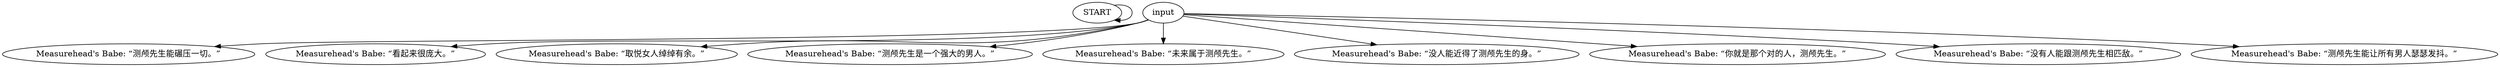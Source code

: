# GATES / BABEONE barks
# One of Measurehead's awesomely hot companions who barks mocking stuff at you (on clicking).
# ==================================================
digraph G {
	  0 [label="START"];
	  1 [label="input"];
	  2 [label="Measurehead's Babe: “测颅先生能碾压一切。”"];
	  3 [label="Measurehead's Babe: “看起来很庞大。”"];
	  4 [label="Measurehead's Babe: “取悦女人绰绰有余。”"];
	  5 [label="Measurehead's Babe: “测颅先生是一个强大的男人。”"];
	  6 [label="Measurehead's Babe: “未来属于测颅先生。”"];
	  7 [label="Measurehead's Babe: “没人能近得了测颅先生的身。”"];
	  8 [label="Measurehead's Babe: “你就是那个对的人，测颅先生。”"];
	  9 [label="Measurehead's Babe: “没有人能跟测颅先生相匹敌。”"];
	  10 [label="Measurehead's Babe: “测颅先生能让所有男人瑟瑟发抖。”"];
	  0 -> 0
	  1 -> 2
	  1 -> 3
	  1 -> 4
	  1 -> 5
	  1 -> 6
	  1 -> 7
	  1 -> 8
	  1 -> 9
	  1 -> 10
}

